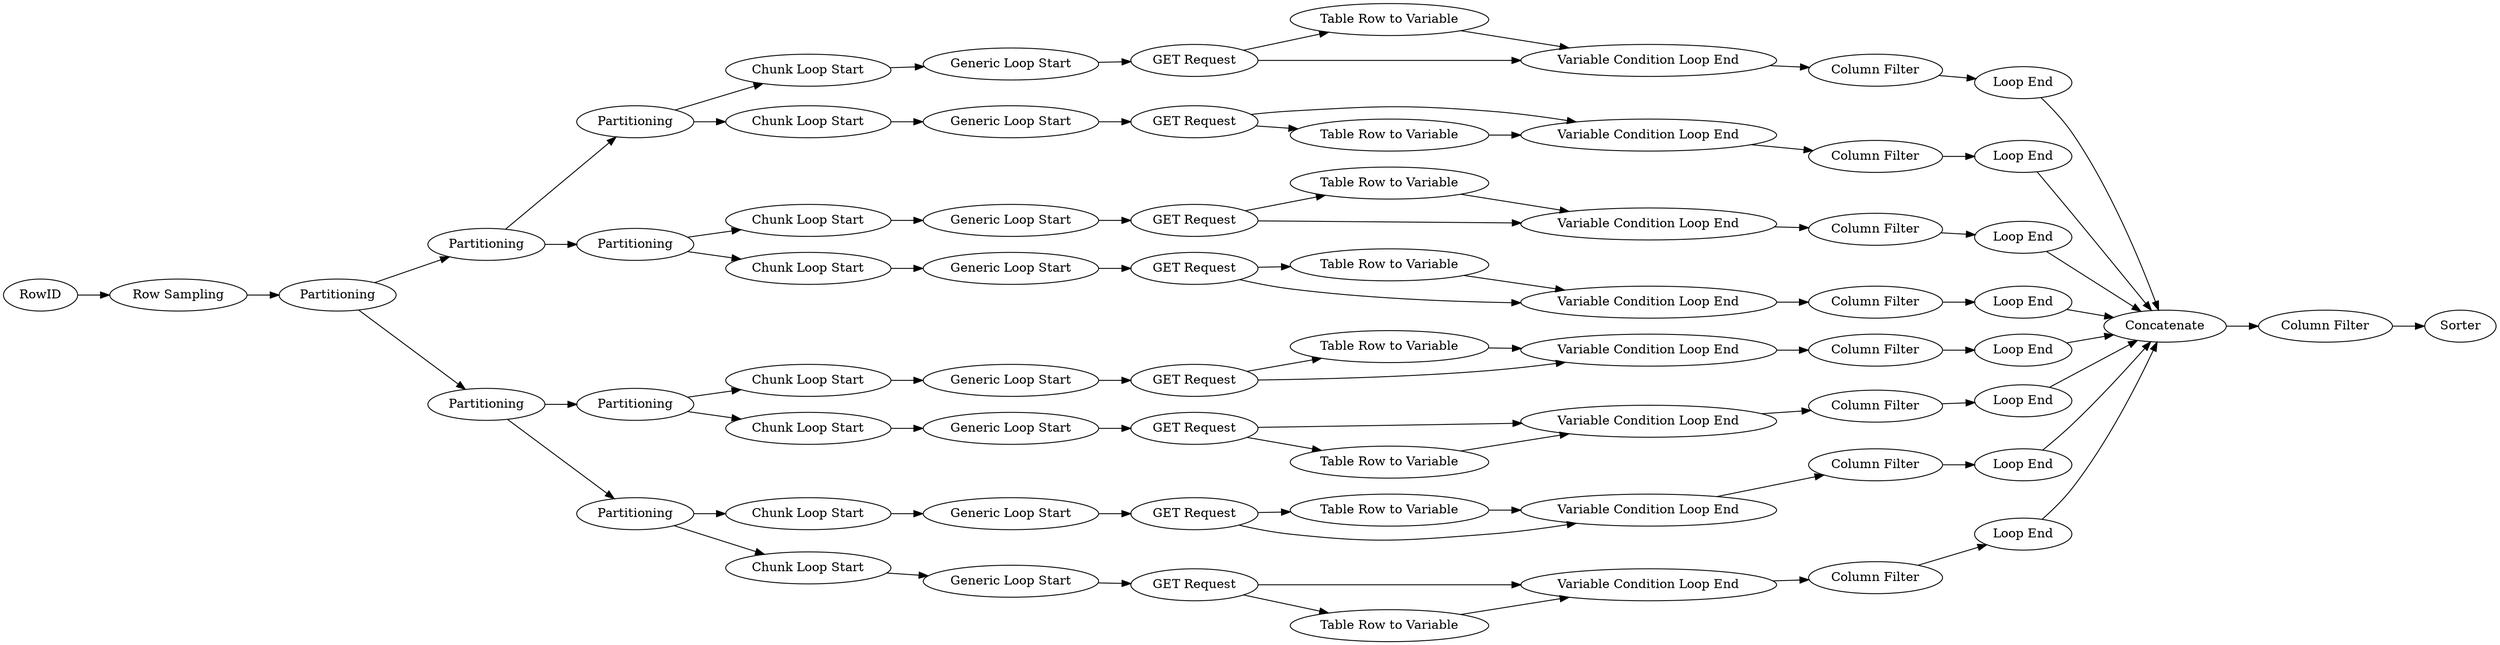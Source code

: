 digraph {
	242 [label=RowID]
	966 [label=Sorter]
	986 [label=Partitioning]
	990 [label=Partitioning]
	993 [label=Partitioning]
	1052 [label=Concatenate]
	1072 [label="Chunk Loop Start"]
	1074 [label="GET Request"]
	1083 [label="Column Filter"]
	1085 [label="Table Row to Variable"]
	1088 [label="Variable Condition Loop End"]
	1090 [label="Generic Loop Start"]
	1102 [label="Loop End"]
	1104 [label=Partitioning]
	1105 [label=Partitioning]
	1123 [label=Partitioning]
	1124 [label=Partitioning]
	1135 [label="Row Sampling"]
	1136 [label="Generic Loop Start"]
	1137 [label="Column Filter"]
	1138 [label="Chunk Loop Start"]
	1139 [label="Table Row to Variable"]
	1140 [label="GET Request"]
	1141 [label="Variable Condition Loop End"]
	1142 [label="Loop End"]
	1143 [label="Generic Loop Start"]
	1144 [label="Column Filter"]
	1145 [label="Chunk Loop Start"]
	1146 [label="Variable Condition Loop End"]
	1147 [label="Table Row to Variable"]
	1148 [label="GET Request"]
	1149 [label="GET Request"]
	1150 [label="Variable Condition Loop End"]
	1151 [label="Loop End"]
	1152 [label="Generic Loop Start"]
	1153 [label="Loop End"]
	1154 [label="Chunk Loop Start"]
	1155 [label="Column Filter"]
	1156 [label="Table Row to Variable"]
	1157 [label="Column Filter"]
	1158 [label="Variable Condition Loop End"]
	1159 [label="Table Row to Variable"]
	1160 [label="GET Request"]
	1161 [label="Variable Condition Loop End"]
	1162 [label="Generic Loop Start"]
	1163 [label="Loop End"]
	1164 [label="Chunk Loop Start"]
	1165 [label="Column Filter"]
	1166 [label="Table Row to Variable"]
	1167 [label="Loop End"]
	1168 [label="Variable Condition Loop End"]
	1169 [label="GET Request"]
	1170 [label="GET Request"]
	1171 [label="Generic Loop Start"]
	1172 [label="Variable Condition Loop End"]
	1173 [label="Chunk Loop Start"]
	1174 [label="Generic Loop Start"]
	1175 [label="GET Request"]
	1176 [label="Loop End"]
	1177 [label="Chunk Loop Start"]
	1178 [label="Loop End"]
	1179 [label="Table Row to Variable"]
	1180 [label="Column Filter"]
	1181 [label="Generic Loop Start"]
	1182 [label="Chunk Loop Start"]
	1183 [label="Column Filter"]
	1184 [label="Table Row to Variable"]
	1185 [label="Column Filter"]
	242 -> 1135
	986 -> 990
	986 -> 993
	990 -> 1124
	990 -> 1123
	993 -> 1105
	993 -> 1104
	1052 -> 1185
	1072 -> 1090
	1074 -> 1085
	1074 -> 1088
	1083 -> 1102
	1085 -> 1088
	1088 -> 1083
	1090 -> 1074
	1102 -> 1052
	1104 -> 1177
	1104 -> 1164
	1105 -> 1173
	1105 -> 1182
	1123 -> 1145
	1123 -> 1154
	1124 -> 1138
	1124 -> 1072
	1135 -> 986
	1136 -> 1140
	1137 -> 1142
	1138 -> 1136
	1139 -> 1141
	1140 -> 1141
	1140 -> 1139
	1141 -> 1137
	1142 -> 1052
	1143 -> 1149
	1144 -> 1153
	1145 -> 1143
	1146 -> 1155
	1147 -> 1150
	1148 -> 1146
	1148 -> 1156
	1149 -> 1150
	1149 -> 1147
	1150 -> 1144
	1151 -> 1052
	1152 -> 1148
	1153 -> 1052
	1154 -> 1152
	1155 -> 1151
	1156 -> 1146
	1157 -> 1167
	1158 -> 1183
	1159 -> 1161
	1160 -> 1158
	1160 -> 1184
	1161 -> 1157
	1162 -> 1169
	1163 -> 1052
	1164 -> 1162
	1165 -> 1178
	1166 -> 1172
	1167 -> 1052
	1168 -> 1180
	1169 -> 1172
	1169 -> 1166
	1170 -> 1168
	1170 -> 1179
	1171 -> 1175
	1172 -> 1165
	1173 -> 1171
	1174 -> 1170
	1175 -> 1159
	1175 -> 1161
	1176 -> 1052
	1177 -> 1174
	1178 -> 1052
	1179 -> 1168
	1180 -> 1176
	1181 -> 1160
	1182 -> 1181
	1183 -> 1163
	1184 -> 1158
	1185 -> 966
	rankdir=LR
}
